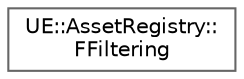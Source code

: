 digraph "Graphical Class Hierarchy"
{
 // INTERACTIVE_SVG=YES
 // LATEX_PDF_SIZE
  bgcolor="transparent";
  edge [fontname=Helvetica,fontsize=10,labelfontname=Helvetica,labelfontsize=10];
  node [fontname=Helvetica,fontsize=10,shape=box,height=0.2,width=0.4];
  rankdir="LR";
  Node0 [id="Node000000",label="UE::AssetRegistry::\lFFiltering",height=0.2,width=0.4,color="grey40", fillcolor="white", style="filled",URL="$da/de7/classUE_1_1AssetRegistry_1_1FFiltering.html",tooltip=" "];
}
